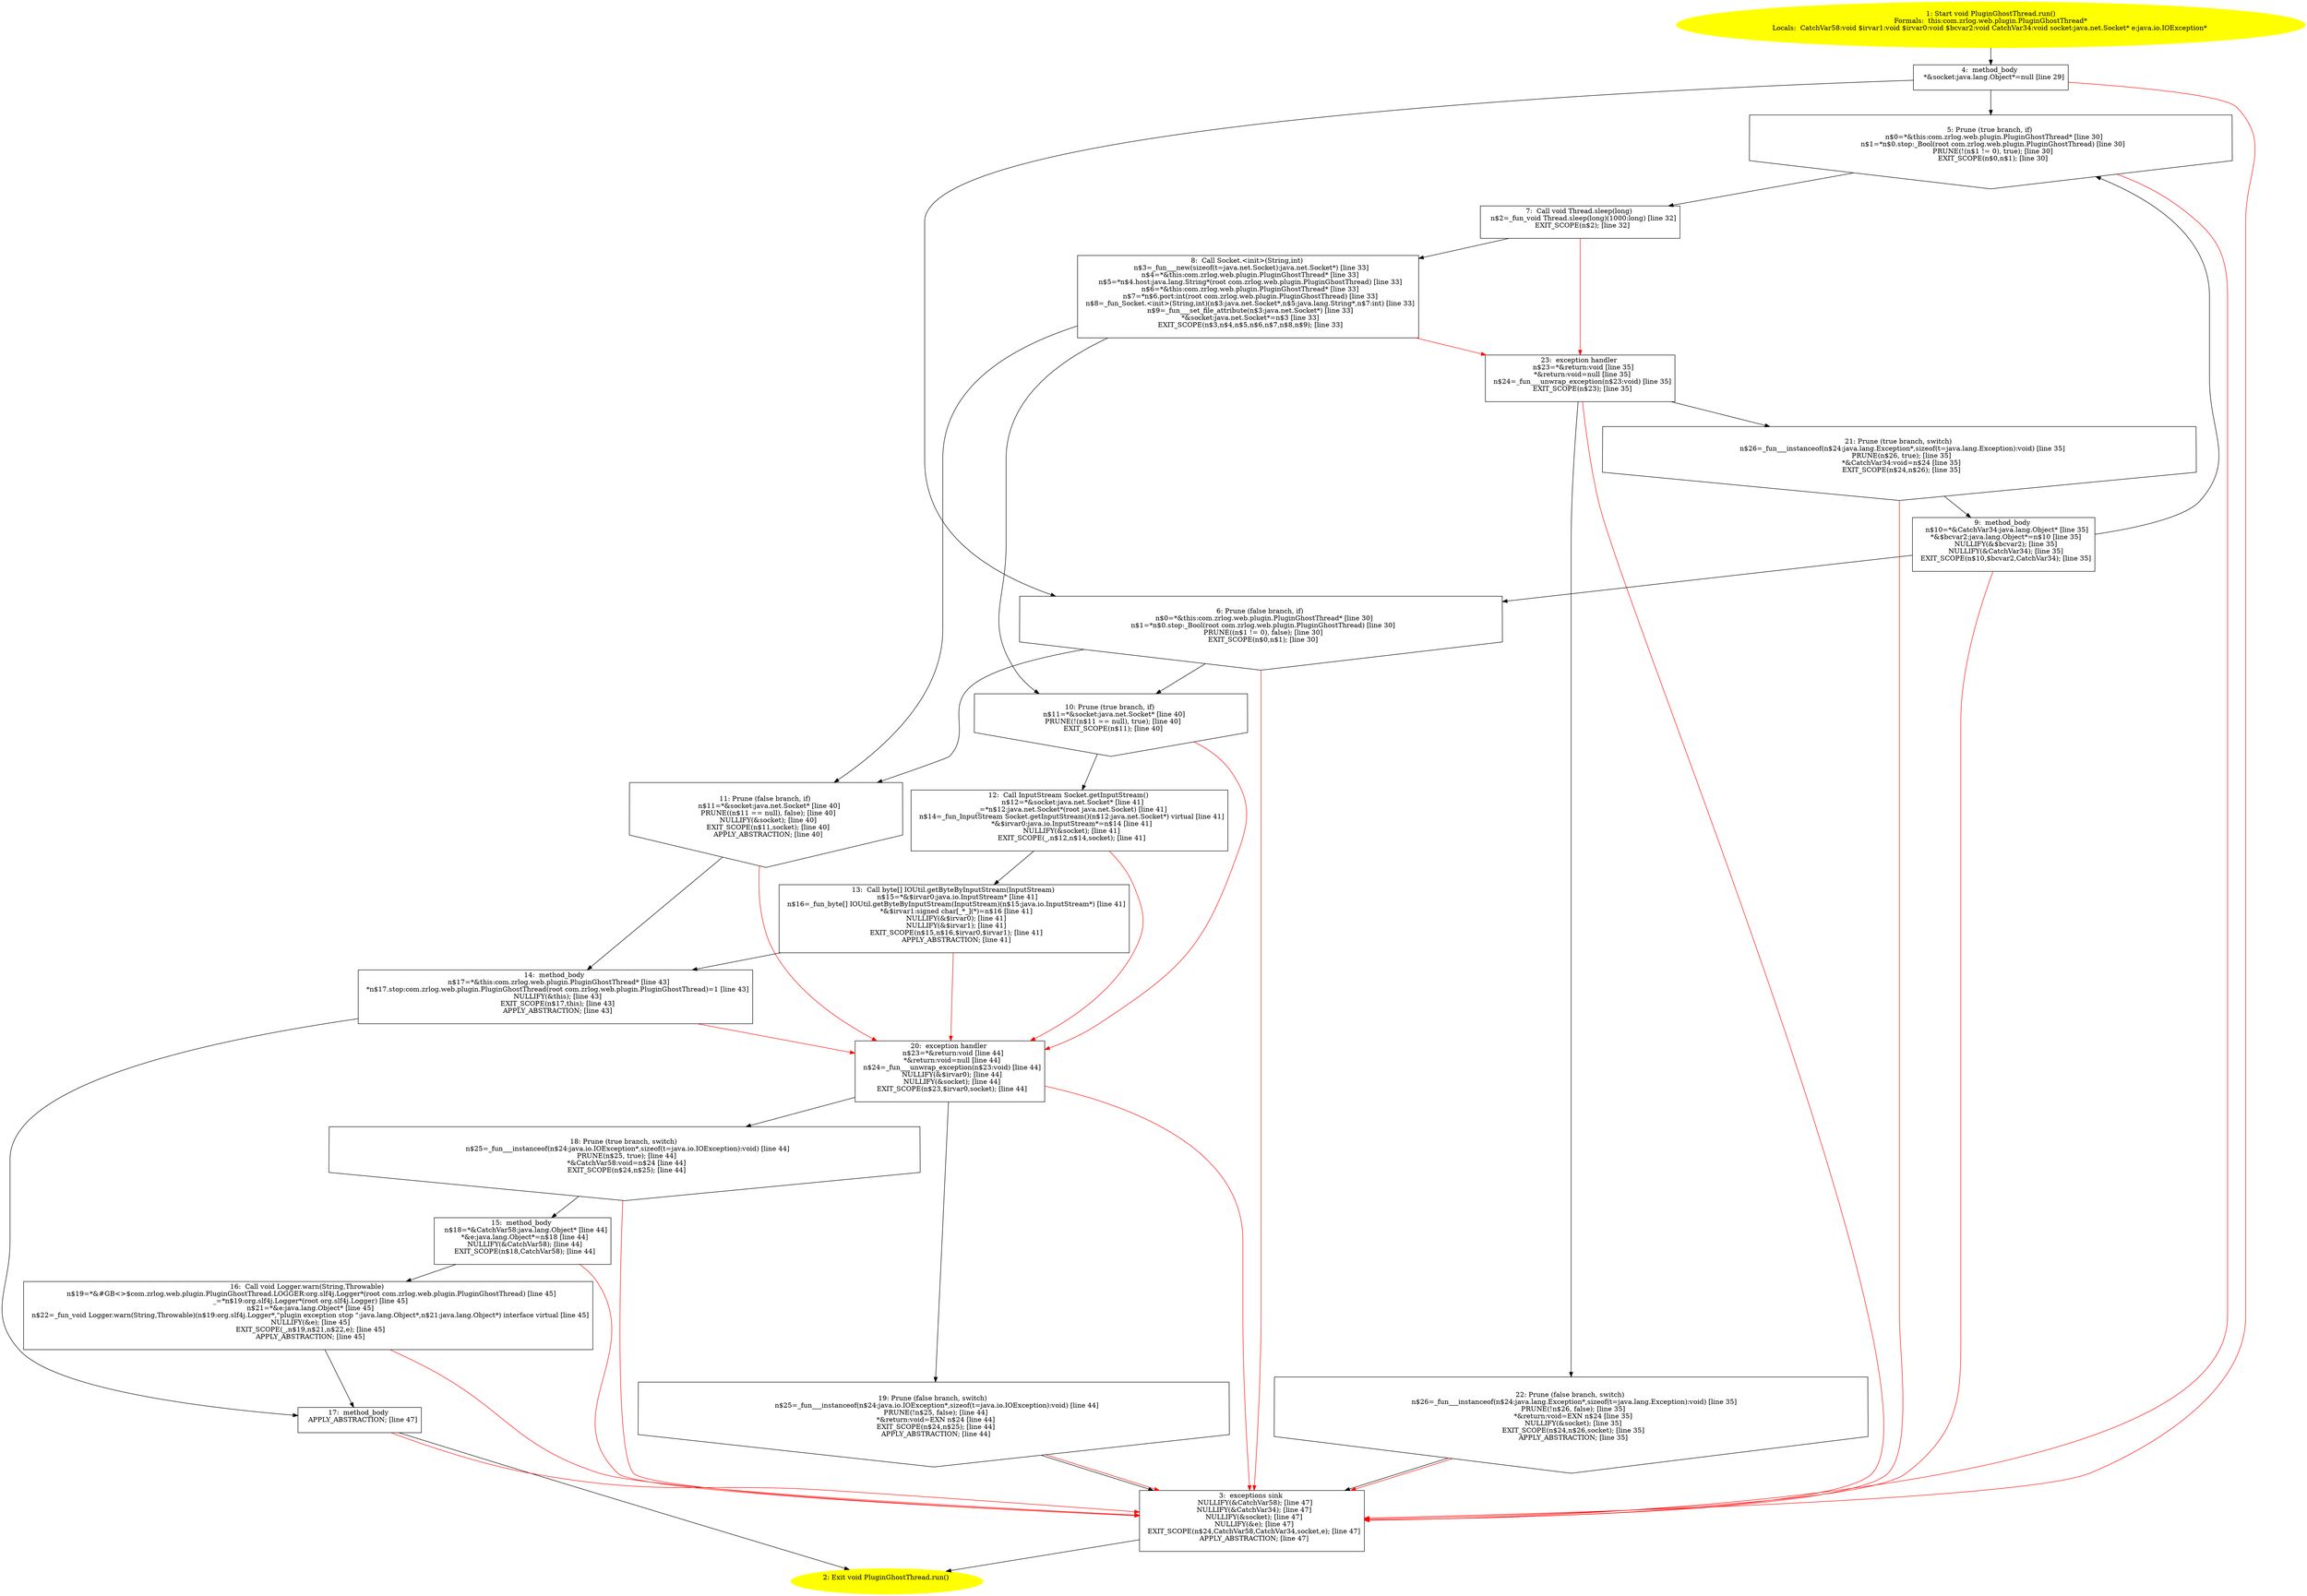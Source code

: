 /* @generated */
digraph cfg {
"com.zrlog.web.plugin.PluginGhostThread.run():void.cd5c781618f6928bad8865f779d10993_1" [label="1: Start void PluginGhostThread.run()\nFormals:  this:com.zrlog.web.plugin.PluginGhostThread*\nLocals:  CatchVar58:void $irvar1:void $irvar0:void $bcvar2:void CatchVar34:void socket:java.net.Socket* e:java.io.IOException* \n  " color=yellow style=filled]
	

	 "com.zrlog.web.plugin.PluginGhostThread.run():void.cd5c781618f6928bad8865f779d10993_1" -> "com.zrlog.web.plugin.PluginGhostThread.run():void.cd5c781618f6928bad8865f779d10993_4" ;
"com.zrlog.web.plugin.PluginGhostThread.run():void.cd5c781618f6928bad8865f779d10993_2" [label="2: Exit void PluginGhostThread.run() \n  " color=yellow style=filled]
	

"com.zrlog.web.plugin.PluginGhostThread.run():void.cd5c781618f6928bad8865f779d10993_3" [label="3:  exceptions sink \n   NULLIFY(&CatchVar58); [line 47]\n  NULLIFY(&CatchVar34); [line 47]\n  NULLIFY(&socket); [line 47]\n  NULLIFY(&e); [line 47]\n  EXIT_SCOPE(n$24,CatchVar58,CatchVar34,socket,e); [line 47]\n  APPLY_ABSTRACTION; [line 47]\n " shape="box"]
	

	 "com.zrlog.web.plugin.PluginGhostThread.run():void.cd5c781618f6928bad8865f779d10993_3" -> "com.zrlog.web.plugin.PluginGhostThread.run():void.cd5c781618f6928bad8865f779d10993_2" ;
"com.zrlog.web.plugin.PluginGhostThread.run():void.cd5c781618f6928bad8865f779d10993_4" [label="4:  method_body \n   *&socket:java.lang.Object*=null [line 29]\n " shape="box"]
	

	 "com.zrlog.web.plugin.PluginGhostThread.run():void.cd5c781618f6928bad8865f779d10993_4" -> "com.zrlog.web.plugin.PluginGhostThread.run():void.cd5c781618f6928bad8865f779d10993_5" ;
	 "com.zrlog.web.plugin.PluginGhostThread.run():void.cd5c781618f6928bad8865f779d10993_4" -> "com.zrlog.web.plugin.PluginGhostThread.run():void.cd5c781618f6928bad8865f779d10993_6" ;
	 "com.zrlog.web.plugin.PluginGhostThread.run():void.cd5c781618f6928bad8865f779d10993_4" -> "com.zrlog.web.plugin.PluginGhostThread.run():void.cd5c781618f6928bad8865f779d10993_3" [color="red" ];
"com.zrlog.web.plugin.PluginGhostThread.run():void.cd5c781618f6928bad8865f779d10993_5" [label="5: Prune (true branch, if) \n   n$0=*&this:com.zrlog.web.plugin.PluginGhostThread* [line 30]\n  n$1=*n$0.stop:_Bool(root com.zrlog.web.plugin.PluginGhostThread) [line 30]\n  PRUNE(!(n$1 != 0), true); [line 30]\n  EXIT_SCOPE(n$0,n$1); [line 30]\n " shape="invhouse"]
	

	 "com.zrlog.web.plugin.PluginGhostThread.run():void.cd5c781618f6928bad8865f779d10993_5" -> "com.zrlog.web.plugin.PluginGhostThread.run():void.cd5c781618f6928bad8865f779d10993_7" ;
	 "com.zrlog.web.plugin.PluginGhostThread.run():void.cd5c781618f6928bad8865f779d10993_5" -> "com.zrlog.web.plugin.PluginGhostThread.run():void.cd5c781618f6928bad8865f779d10993_3" [color="red" ];
"com.zrlog.web.plugin.PluginGhostThread.run():void.cd5c781618f6928bad8865f779d10993_6" [label="6: Prune (false branch, if) \n   n$0=*&this:com.zrlog.web.plugin.PluginGhostThread* [line 30]\n  n$1=*n$0.stop:_Bool(root com.zrlog.web.plugin.PluginGhostThread) [line 30]\n  PRUNE((n$1 != 0), false); [line 30]\n  EXIT_SCOPE(n$0,n$1); [line 30]\n " shape="invhouse"]
	

	 "com.zrlog.web.plugin.PluginGhostThread.run():void.cd5c781618f6928bad8865f779d10993_6" -> "com.zrlog.web.plugin.PluginGhostThread.run():void.cd5c781618f6928bad8865f779d10993_10" ;
	 "com.zrlog.web.plugin.PluginGhostThread.run():void.cd5c781618f6928bad8865f779d10993_6" -> "com.zrlog.web.plugin.PluginGhostThread.run():void.cd5c781618f6928bad8865f779d10993_11" ;
	 "com.zrlog.web.plugin.PluginGhostThread.run():void.cd5c781618f6928bad8865f779d10993_6" -> "com.zrlog.web.plugin.PluginGhostThread.run():void.cd5c781618f6928bad8865f779d10993_3" [color="red" ];
"com.zrlog.web.plugin.PluginGhostThread.run():void.cd5c781618f6928bad8865f779d10993_7" [label="7:  Call void Thread.sleep(long) \n   n$2=_fun_void Thread.sleep(long)(1000:long) [line 32]\n  EXIT_SCOPE(n$2); [line 32]\n " shape="box"]
	

	 "com.zrlog.web.plugin.PluginGhostThread.run():void.cd5c781618f6928bad8865f779d10993_7" -> "com.zrlog.web.plugin.PluginGhostThread.run():void.cd5c781618f6928bad8865f779d10993_8" ;
	 "com.zrlog.web.plugin.PluginGhostThread.run():void.cd5c781618f6928bad8865f779d10993_7" -> "com.zrlog.web.plugin.PluginGhostThread.run():void.cd5c781618f6928bad8865f779d10993_23" [color="red" ];
"com.zrlog.web.plugin.PluginGhostThread.run():void.cd5c781618f6928bad8865f779d10993_8" [label="8:  Call Socket.<init>(String,int) \n   n$3=_fun___new(sizeof(t=java.net.Socket):java.net.Socket*) [line 33]\n  n$4=*&this:com.zrlog.web.plugin.PluginGhostThread* [line 33]\n  n$5=*n$4.host:java.lang.String*(root com.zrlog.web.plugin.PluginGhostThread) [line 33]\n  n$6=*&this:com.zrlog.web.plugin.PluginGhostThread* [line 33]\n  n$7=*n$6.port:int(root com.zrlog.web.plugin.PluginGhostThread) [line 33]\n  n$8=_fun_Socket.<init>(String,int)(n$3:java.net.Socket*,n$5:java.lang.String*,n$7:int) [line 33]\n  n$9=_fun___set_file_attribute(n$3:java.net.Socket*) [line 33]\n  *&socket:java.net.Socket*=n$3 [line 33]\n  EXIT_SCOPE(n$3,n$4,n$5,n$6,n$7,n$8,n$9); [line 33]\n " shape="box"]
	

	 "com.zrlog.web.plugin.PluginGhostThread.run():void.cd5c781618f6928bad8865f779d10993_8" -> "com.zrlog.web.plugin.PluginGhostThread.run():void.cd5c781618f6928bad8865f779d10993_10" ;
	 "com.zrlog.web.plugin.PluginGhostThread.run():void.cd5c781618f6928bad8865f779d10993_8" -> "com.zrlog.web.plugin.PluginGhostThread.run():void.cd5c781618f6928bad8865f779d10993_11" ;
	 "com.zrlog.web.plugin.PluginGhostThread.run():void.cd5c781618f6928bad8865f779d10993_8" -> "com.zrlog.web.plugin.PluginGhostThread.run():void.cd5c781618f6928bad8865f779d10993_23" [color="red" ];
"com.zrlog.web.plugin.PluginGhostThread.run():void.cd5c781618f6928bad8865f779d10993_9" [label="9:  method_body \n   n$10=*&CatchVar34:java.lang.Object* [line 35]\n  *&$bcvar2:java.lang.Object*=n$10 [line 35]\n  NULLIFY(&$bcvar2); [line 35]\n  NULLIFY(&CatchVar34); [line 35]\n  EXIT_SCOPE(n$10,$bcvar2,CatchVar34); [line 35]\n " shape="box"]
	

	 "com.zrlog.web.plugin.PluginGhostThread.run():void.cd5c781618f6928bad8865f779d10993_9" -> "com.zrlog.web.plugin.PluginGhostThread.run():void.cd5c781618f6928bad8865f779d10993_5" ;
	 "com.zrlog.web.plugin.PluginGhostThread.run():void.cd5c781618f6928bad8865f779d10993_9" -> "com.zrlog.web.plugin.PluginGhostThread.run():void.cd5c781618f6928bad8865f779d10993_6" ;
	 "com.zrlog.web.plugin.PluginGhostThread.run():void.cd5c781618f6928bad8865f779d10993_9" -> "com.zrlog.web.plugin.PluginGhostThread.run():void.cd5c781618f6928bad8865f779d10993_3" [color="red" ];
"com.zrlog.web.plugin.PluginGhostThread.run():void.cd5c781618f6928bad8865f779d10993_10" [label="10: Prune (true branch, if) \n   n$11=*&socket:java.net.Socket* [line 40]\n  PRUNE(!(n$11 == null), true); [line 40]\n  EXIT_SCOPE(n$11); [line 40]\n " shape="invhouse"]
	

	 "com.zrlog.web.plugin.PluginGhostThread.run():void.cd5c781618f6928bad8865f779d10993_10" -> "com.zrlog.web.plugin.PluginGhostThread.run():void.cd5c781618f6928bad8865f779d10993_12" ;
	 "com.zrlog.web.plugin.PluginGhostThread.run():void.cd5c781618f6928bad8865f779d10993_10" -> "com.zrlog.web.plugin.PluginGhostThread.run():void.cd5c781618f6928bad8865f779d10993_20" [color="red" ];
"com.zrlog.web.plugin.PluginGhostThread.run():void.cd5c781618f6928bad8865f779d10993_11" [label="11: Prune (false branch, if) \n   n$11=*&socket:java.net.Socket* [line 40]\n  PRUNE((n$11 == null), false); [line 40]\n  NULLIFY(&socket); [line 40]\n  EXIT_SCOPE(n$11,socket); [line 40]\n  APPLY_ABSTRACTION; [line 40]\n " shape="invhouse"]
	

	 "com.zrlog.web.plugin.PluginGhostThread.run():void.cd5c781618f6928bad8865f779d10993_11" -> "com.zrlog.web.plugin.PluginGhostThread.run():void.cd5c781618f6928bad8865f779d10993_14" ;
	 "com.zrlog.web.plugin.PluginGhostThread.run():void.cd5c781618f6928bad8865f779d10993_11" -> "com.zrlog.web.plugin.PluginGhostThread.run():void.cd5c781618f6928bad8865f779d10993_20" [color="red" ];
"com.zrlog.web.plugin.PluginGhostThread.run():void.cd5c781618f6928bad8865f779d10993_12" [label="12:  Call InputStream Socket.getInputStream() \n   n$12=*&socket:java.net.Socket* [line 41]\n  _=*n$12:java.net.Socket*(root java.net.Socket) [line 41]\n  n$14=_fun_InputStream Socket.getInputStream()(n$12:java.net.Socket*) virtual [line 41]\n  *&$irvar0:java.io.InputStream*=n$14 [line 41]\n  NULLIFY(&socket); [line 41]\n  EXIT_SCOPE(_,n$12,n$14,socket); [line 41]\n " shape="box"]
	

	 "com.zrlog.web.plugin.PluginGhostThread.run():void.cd5c781618f6928bad8865f779d10993_12" -> "com.zrlog.web.plugin.PluginGhostThread.run():void.cd5c781618f6928bad8865f779d10993_13" ;
	 "com.zrlog.web.plugin.PluginGhostThread.run():void.cd5c781618f6928bad8865f779d10993_12" -> "com.zrlog.web.plugin.PluginGhostThread.run():void.cd5c781618f6928bad8865f779d10993_20" [color="red" ];
"com.zrlog.web.plugin.PluginGhostThread.run():void.cd5c781618f6928bad8865f779d10993_13" [label="13:  Call byte[] IOUtil.getByteByInputStream(InputStream) \n   n$15=*&$irvar0:java.io.InputStream* [line 41]\n  n$16=_fun_byte[] IOUtil.getByteByInputStream(InputStream)(n$15:java.io.InputStream*) [line 41]\n  *&$irvar1:signed char[_*_](*)=n$16 [line 41]\n  NULLIFY(&$irvar0); [line 41]\n  NULLIFY(&$irvar1); [line 41]\n  EXIT_SCOPE(n$15,n$16,$irvar0,$irvar1); [line 41]\n  APPLY_ABSTRACTION; [line 41]\n " shape="box"]
	

	 "com.zrlog.web.plugin.PluginGhostThread.run():void.cd5c781618f6928bad8865f779d10993_13" -> "com.zrlog.web.plugin.PluginGhostThread.run():void.cd5c781618f6928bad8865f779d10993_14" ;
	 "com.zrlog.web.plugin.PluginGhostThread.run():void.cd5c781618f6928bad8865f779d10993_13" -> "com.zrlog.web.plugin.PluginGhostThread.run():void.cd5c781618f6928bad8865f779d10993_20" [color="red" ];
"com.zrlog.web.plugin.PluginGhostThread.run():void.cd5c781618f6928bad8865f779d10993_14" [label="14:  method_body \n   n$17=*&this:com.zrlog.web.plugin.PluginGhostThread* [line 43]\n  *n$17.stop:com.zrlog.web.plugin.PluginGhostThread(root com.zrlog.web.plugin.PluginGhostThread)=1 [line 43]\n  NULLIFY(&this); [line 43]\n  EXIT_SCOPE(n$17,this); [line 43]\n  APPLY_ABSTRACTION; [line 43]\n " shape="box"]
	

	 "com.zrlog.web.plugin.PluginGhostThread.run():void.cd5c781618f6928bad8865f779d10993_14" -> "com.zrlog.web.plugin.PluginGhostThread.run():void.cd5c781618f6928bad8865f779d10993_17" ;
	 "com.zrlog.web.plugin.PluginGhostThread.run():void.cd5c781618f6928bad8865f779d10993_14" -> "com.zrlog.web.plugin.PluginGhostThread.run():void.cd5c781618f6928bad8865f779d10993_20" [color="red" ];
"com.zrlog.web.plugin.PluginGhostThread.run():void.cd5c781618f6928bad8865f779d10993_15" [label="15:  method_body \n   n$18=*&CatchVar58:java.lang.Object* [line 44]\n  *&e:java.lang.Object*=n$18 [line 44]\n  NULLIFY(&CatchVar58); [line 44]\n  EXIT_SCOPE(n$18,CatchVar58); [line 44]\n " shape="box"]
	

	 "com.zrlog.web.plugin.PluginGhostThread.run():void.cd5c781618f6928bad8865f779d10993_15" -> "com.zrlog.web.plugin.PluginGhostThread.run():void.cd5c781618f6928bad8865f779d10993_16" ;
	 "com.zrlog.web.plugin.PluginGhostThread.run():void.cd5c781618f6928bad8865f779d10993_15" -> "com.zrlog.web.plugin.PluginGhostThread.run():void.cd5c781618f6928bad8865f779d10993_3" [color="red" ];
"com.zrlog.web.plugin.PluginGhostThread.run():void.cd5c781618f6928bad8865f779d10993_16" [label="16:  Call void Logger.warn(String,Throwable) \n   n$19=*&#GB<>$com.zrlog.web.plugin.PluginGhostThread.LOGGER:org.slf4j.Logger*(root com.zrlog.web.plugin.PluginGhostThread) [line 45]\n  _=*n$19:org.slf4j.Logger*(root org.slf4j.Logger) [line 45]\n  n$21=*&e:java.lang.Object* [line 45]\n  n$22=_fun_void Logger.warn(String,Throwable)(n$19:org.slf4j.Logger*,\"plugin exception stop \":java.lang.Object*,n$21:java.lang.Object*) interface virtual [line 45]\n  NULLIFY(&e); [line 45]\n  EXIT_SCOPE(_,n$19,n$21,n$22,e); [line 45]\n  APPLY_ABSTRACTION; [line 45]\n " shape="box"]
	

	 "com.zrlog.web.plugin.PluginGhostThread.run():void.cd5c781618f6928bad8865f779d10993_16" -> "com.zrlog.web.plugin.PluginGhostThread.run():void.cd5c781618f6928bad8865f779d10993_17" ;
	 "com.zrlog.web.plugin.PluginGhostThread.run():void.cd5c781618f6928bad8865f779d10993_16" -> "com.zrlog.web.plugin.PluginGhostThread.run():void.cd5c781618f6928bad8865f779d10993_3" [color="red" ];
"com.zrlog.web.plugin.PluginGhostThread.run():void.cd5c781618f6928bad8865f779d10993_17" [label="17:  method_body \n   APPLY_ABSTRACTION; [line 47]\n " shape="box"]
	

	 "com.zrlog.web.plugin.PluginGhostThread.run():void.cd5c781618f6928bad8865f779d10993_17" -> "com.zrlog.web.plugin.PluginGhostThread.run():void.cd5c781618f6928bad8865f779d10993_2" ;
	 "com.zrlog.web.plugin.PluginGhostThread.run():void.cd5c781618f6928bad8865f779d10993_17" -> "com.zrlog.web.plugin.PluginGhostThread.run():void.cd5c781618f6928bad8865f779d10993_3" [color="red" ];
"com.zrlog.web.plugin.PluginGhostThread.run():void.cd5c781618f6928bad8865f779d10993_18" [label="18: Prune (true branch, switch) \n   n$25=_fun___instanceof(n$24:java.io.IOException*,sizeof(t=java.io.IOException):void) [line 44]\n  PRUNE(n$25, true); [line 44]\n  *&CatchVar58:void=n$24 [line 44]\n  EXIT_SCOPE(n$24,n$25); [line 44]\n " shape="invhouse"]
	

	 "com.zrlog.web.plugin.PluginGhostThread.run():void.cd5c781618f6928bad8865f779d10993_18" -> "com.zrlog.web.plugin.PluginGhostThread.run():void.cd5c781618f6928bad8865f779d10993_15" ;
	 "com.zrlog.web.plugin.PluginGhostThread.run():void.cd5c781618f6928bad8865f779d10993_18" -> "com.zrlog.web.plugin.PluginGhostThread.run():void.cd5c781618f6928bad8865f779d10993_3" [color="red" ];
"com.zrlog.web.plugin.PluginGhostThread.run():void.cd5c781618f6928bad8865f779d10993_19" [label="19: Prune (false branch, switch) \n   n$25=_fun___instanceof(n$24:java.io.IOException*,sizeof(t=java.io.IOException):void) [line 44]\n  PRUNE(!n$25, false); [line 44]\n  *&return:void=EXN n$24 [line 44]\n  EXIT_SCOPE(n$24,n$25); [line 44]\n  APPLY_ABSTRACTION; [line 44]\n " shape="invhouse"]
	

	 "com.zrlog.web.plugin.PluginGhostThread.run():void.cd5c781618f6928bad8865f779d10993_19" -> "com.zrlog.web.plugin.PluginGhostThread.run():void.cd5c781618f6928bad8865f779d10993_3" ;
	 "com.zrlog.web.plugin.PluginGhostThread.run():void.cd5c781618f6928bad8865f779d10993_19" -> "com.zrlog.web.plugin.PluginGhostThread.run():void.cd5c781618f6928bad8865f779d10993_3" [color="red" ];
"com.zrlog.web.plugin.PluginGhostThread.run():void.cd5c781618f6928bad8865f779d10993_20" [label="20:  exception handler \n   n$23=*&return:void [line 44]\n  *&return:void=null [line 44]\n  n$24=_fun___unwrap_exception(n$23:void) [line 44]\n  NULLIFY(&$irvar0); [line 44]\n  NULLIFY(&socket); [line 44]\n  EXIT_SCOPE(n$23,$irvar0,socket); [line 44]\n " shape="box"]
	

	 "com.zrlog.web.plugin.PluginGhostThread.run():void.cd5c781618f6928bad8865f779d10993_20" -> "com.zrlog.web.plugin.PluginGhostThread.run():void.cd5c781618f6928bad8865f779d10993_18" ;
	 "com.zrlog.web.plugin.PluginGhostThread.run():void.cd5c781618f6928bad8865f779d10993_20" -> "com.zrlog.web.plugin.PluginGhostThread.run():void.cd5c781618f6928bad8865f779d10993_19" ;
	 "com.zrlog.web.plugin.PluginGhostThread.run():void.cd5c781618f6928bad8865f779d10993_20" -> "com.zrlog.web.plugin.PluginGhostThread.run():void.cd5c781618f6928bad8865f779d10993_3" [color="red" ];
"com.zrlog.web.plugin.PluginGhostThread.run():void.cd5c781618f6928bad8865f779d10993_21" [label="21: Prune (true branch, switch) \n   n$26=_fun___instanceof(n$24:java.lang.Exception*,sizeof(t=java.lang.Exception):void) [line 35]\n  PRUNE(n$26, true); [line 35]\n  *&CatchVar34:void=n$24 [line 35]\n  EXIT_SCOPE(n$24,n$26); [line 35]\n " shape="invhouse"]
	

	 "com.zrlog.web.plugin.PluginGhostThread.run():void.cd5c781618f6928bad8865f779d10993_21" -> "com.zrlog.web.plugin.PluginGhostThread.run():void.cd5c781618f6928bad8865f779d10993_9" ;
	 "com.zrlog.web.plugin.PluginGhostThread.run():void.cd5c781618f6928bad8865f779d10993_21" -> "com.zrlog.web.plugin.PluginGhostThread.run():void.cd5c781618f6928bad8865f779d10993_3" [color="red" ];
"com.zrlog.web.plugin.PluginGhostThread.run():void.cd5c781618f6928bad8865f779d10993_22" [label="22: Prune (false branch, switch) \n   n$26=_fun___instanceof(n$24:java.lang.Exception*,sizeof(t=java.lang.Exception):void) [line 35]\n  PRUNE(!n$26, false); [line 35]\n  *&return:void=EXN n$24 [line 35]\n  NULLIFY(&socket); [line 35]\n  EXIT_SCOPE(n$24,n$26,socket); [line 35]\n  APPLY_ABSTRACTION; [line 35]\n " shape="invhouse"]
	

	 "com.zrlog.web.plugin.PluginGhostThread.run():void.cd5c781618f6928bad8865f779d10993_22" -> "com.zrlog.web.plugin.PluginGhostThread.run():void.cd5c781618f6928bad8865f779d10993_3" ;
	 "com.zrlog.web.plugin.PluginGhostThread.run():void.cd5c781618f6928bad8865f779d10993_22" -> "com.zrlog.web.plugin.PluginGhostThread.run():void.cd5c781618f6928bad8865f779d10993_3" [color="red" ];
"com.zrlog.web.plugin.PluginGhostThread.run():void.cd5c781618f6928bad8865f779d10993_23" [label="23:  exception handler \n   n$23=*&return:void [line 35]\n  *&return:void=null [line 35]\n  n$24=_fun___unwrap_exception(n$23:void) [line 35]\n  EXIT_SCOPE(n$23); [line 35]\n " shape="box"]
	

	 "com.zrlog.web.plugin.PluginGhostThread.run():void.cd5c781618f6928bad8865f779d10993_23" -> "com.zrlog.web.plugin.PluginGhostThread.run():void.cd5c781618f6928bad8865f779d10993_21" ;
	 "com.zrlog.web.plugin.PluginGhostThread.run():void.cd5c781618f6928bad8865f779d10993_23" -> "com.zrlog.web.plugin.PluginGhostThread.run():void.cd5c781618f6928bad8865f779d10993_22" ;
	 "com.zrlog.web.plugin.PluginGhostThread.run():void.cd5c781618f6928bad8865f779d10993_23" -> "com.zrlog.web.plugin.PluginGhostThread.run():void.cd5c781618f6928bad8865f779d10993_3" [color="red" ];
}
